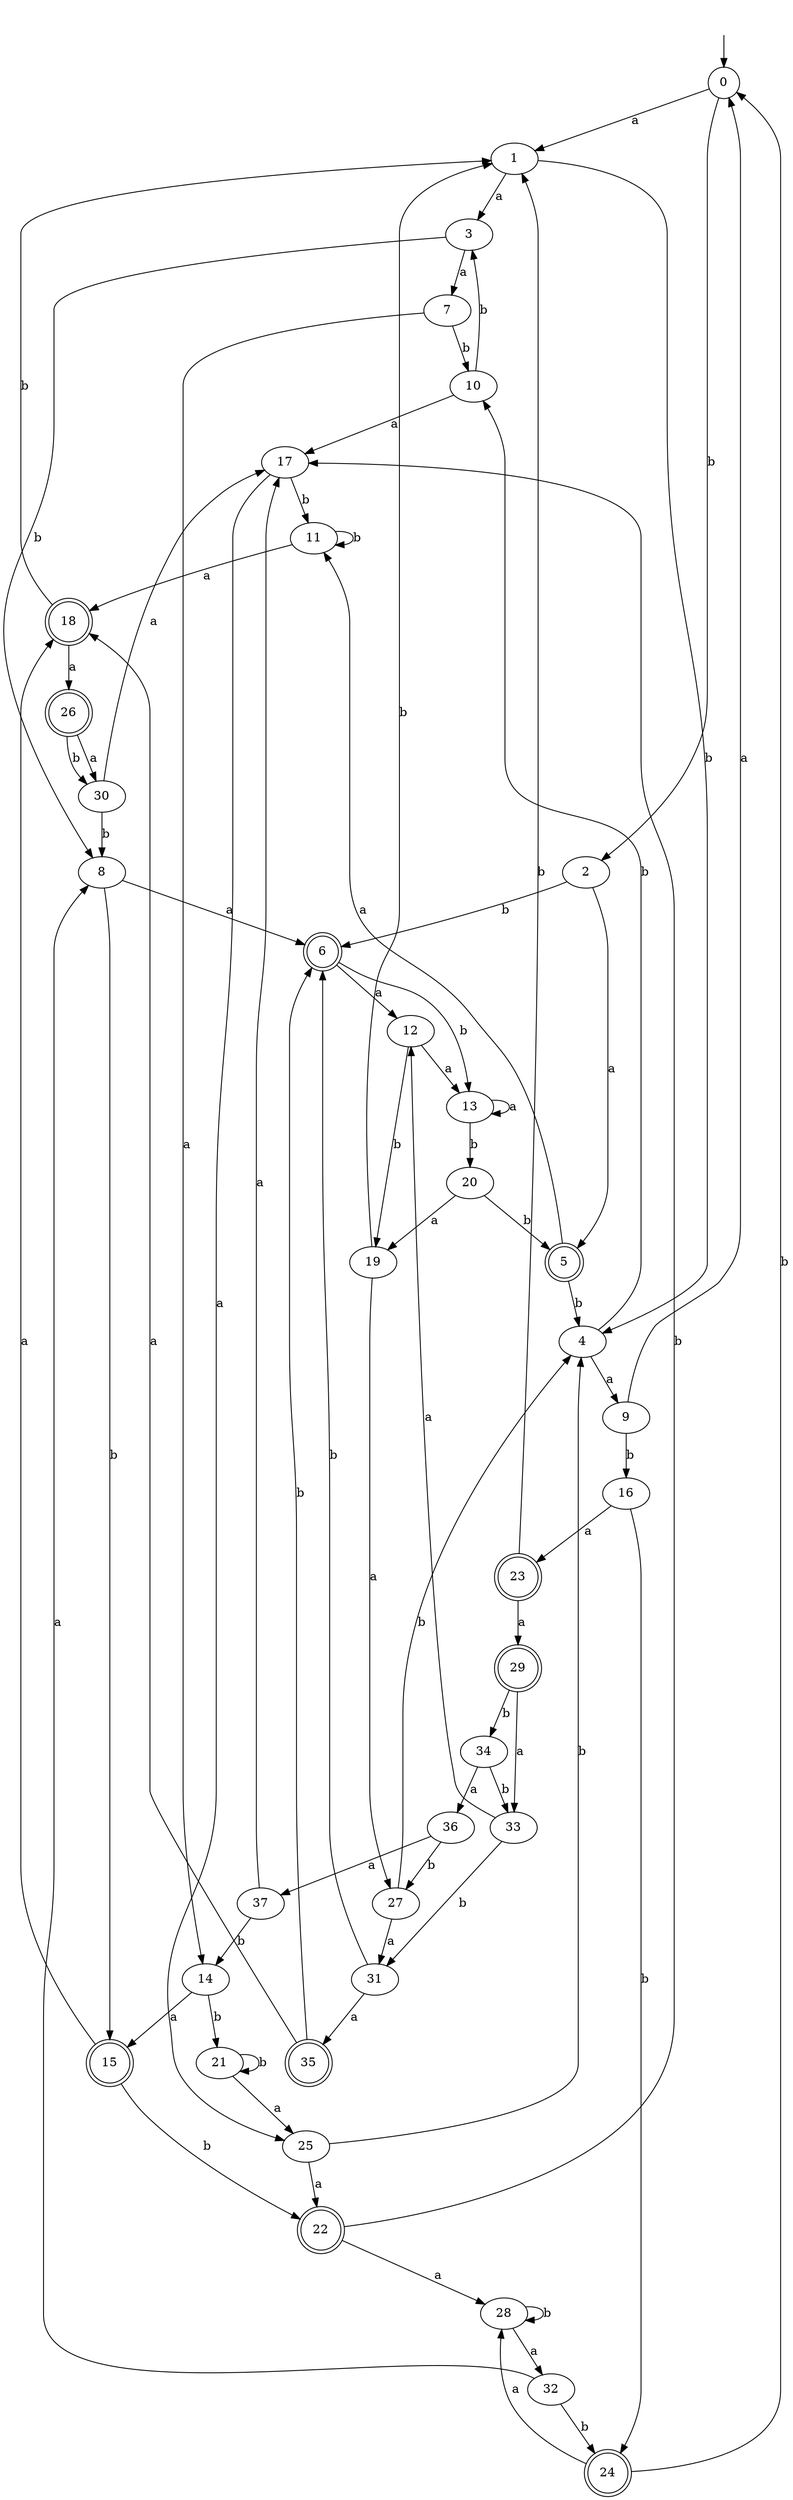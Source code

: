 digraph RandomDFA {
  __start0 [label="", shape=none];
  __start0 -> 0 [label=""];
  0 [shape=circle]
  0 -> 1 [label="a"]
  0 -> 2 [label="b"]
  1
  1 -> 3 [label="a"]
  1 -> 4 [label="b"]
  2
  2 -> 5 [label="a"]
  2 -> 6 [label="b"]
  3
  3 -> 7 [label="a"]
  3 -> 8 [label="b"]
  4
  4 -> 9 [label="a"]
  4 -> 10 [label="b"]
  5 [shape=doublecircle]
  5 -> 11 [label="a"]
  5 -> 4 [label="b"]
  6 [shape=doublecircle]
  6 -> 12 [label="a"]
  6 -> 13 [label="b"]
  7
  7 -> 14 [label="a"]
  7 -> 10 [label="b"]
  8
  8 -> 6 [label="a"]
  8 -> 15 [label="b"]
  9
  9 -> 0 [label="a"]
  9 -> 16 [label="b"]
  10
  10 -> 17 [label="a"]
  10 -> 3 [label="b"]
  11
  11 -> 18 [label="a"]
  11 -> 11 [label="b"]
  12
  12 -> 13 [label="a"]
  12 -> 19 [label="b"]
  13
  13 -> 13 [label="a"]
  13 -> 20 [label="b"]
  14
  14 -> 15 [label="a"]
  14 -> 21 [label="b"]
  15 [shape=doublecircle]
  15 -> 18 [label="a"]
  15 -> 22 [label="b"]
  16
  16 -> 23 [label="a"]
  16 -> 24 [label="b"]
  17
  17 -> 25 [label="a"]
  17 -> 11 [label="b"]
  18 [shape=doublecircle]
  18 -> 26 [label="a"]
  18 -> 1 [label="b"]
  19
  19 -> 27 [label="a"]
  19 -> 1 [label="b"]
  20
  20 -> 19 [label="a"]
  20 -> 5 [label="b"]
  21
  21 -> 25 [label="a"]
  21 -> 21 [label="b"]
  22 [shape=doublecircle]
  22 -> 28 [label="a"]
  22 -> 17 [label="b"]
  23 [shape=doublecircle]
  23 -> 29 [label="a"]
  23 -> 1 [label="b"]
  24 [shape=doublecircle]
  24 -> 28 [label="a"]
  24 -> 0 [label="b"]
  25
  25 -> 22 [label="a"]
  25 -> 4 [label="b"]
  26 [shape=doublecircle]
  26 -> 30 [label="a"]
  26 -> 30 [label="b"]
  27
  27 -> 31 [label="a"]
  27 -> 4 [label="b"]
  28
  28 -> 32 [label="a"]
  28 -> 28 [label="b"]
  29 [shape=doublecircle]
  29 -> 33 [label="a"]
  29 -> 34 [label="b"]
  30
  30 -> 17 [label="a"]
  30 -> 8 [label="b"]
  31
  31 -> 35 [label="a"]
  31 -> 6 [label="b"]
  32
  32 -> 8 [label="a"]
  32 -> 24 [label="b"]
  33
  33 -> 12 [label="a"]
  33 -> 31 [label="b"]
  34
  34 -> 36 [label="a"]
  34 -> 33 [label="b"]
  35 [shape=doublecircle]
  35 -> 18 [label="a"]
  35 -> 6 [label="b"]
  36
  36 -> 37 [label="a"]
  36 -> 27 [label="b"]
  37
  37 -> 17 [label="a"]
  37 -> 14 [label="b"]
}
